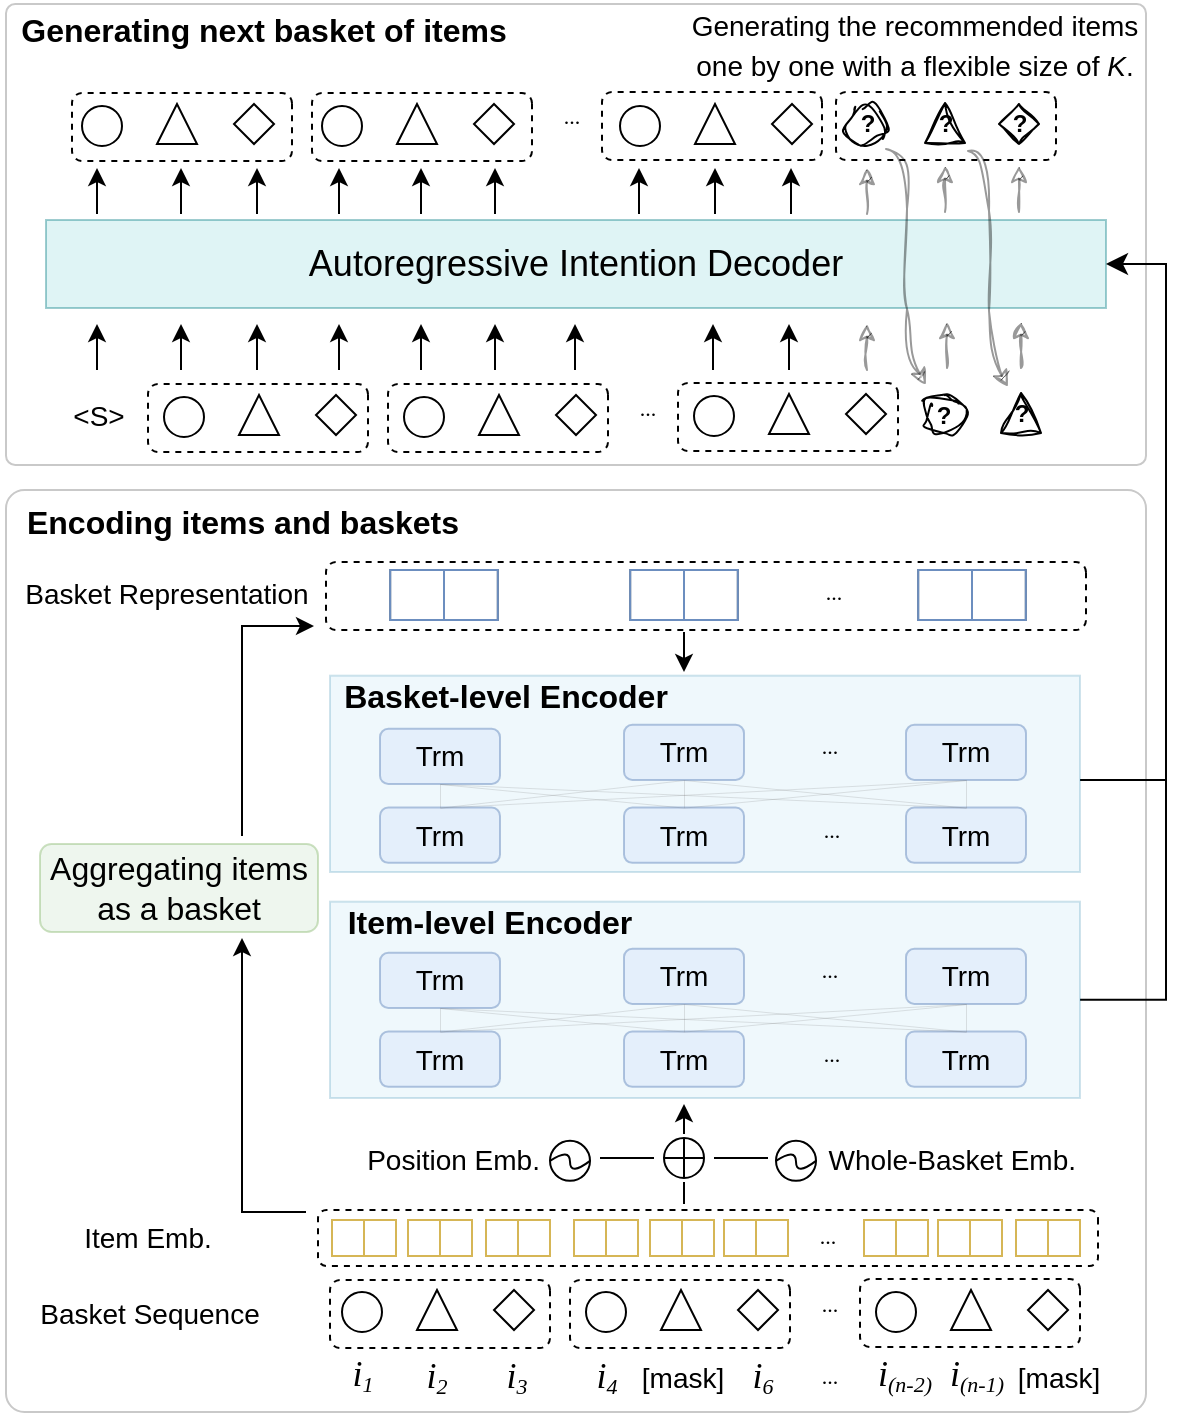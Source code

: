 <mxfile version="20.8.22" type="github">
  <diagram name="第 1 页" id="VrmpzFLzlZWFYZ5VRnFq">
    <mxGraphModel dx="1050" dy="493" grid="1" gridSize="10" guides="1" tooltips="1" connect="1" arrows="1" fold="1" page="1" pageScale="1" pageWidth="600" pageHeight="710" math="0" shadow="0">
      <root>
        <mxCell id="0" />
        <mxCell id="1" parent="0" />
        <mxCell id="yUtGvciRr7npvoToLHe6-120" value="" style="rounded=1;whiteSpace=wrap;html=1;fontFamily=Comic Sans MS;fontSize=12;arcSize=2;strokeColor=#c9c9c9;" parent="1" vertex="1">
          <mxGeometry x="10" y="248" width="570" height="461" as="geometry" />
        </mxCell>
        <mxCell id="yUtGvciRr7npvoToLHe6-17" value="" style="rounded=1;whiteSpace=wrap;html=1;fontFamily=Comic Sans MS;fontSize=12;arcSize=2;strokeColor=#C9C9C9;" parent="1" vertex="1">
          <mxGeometry x="10" y="5" width="570" height="230.5" as="geometry" />
        </mxCell>
        <mxCell id="IBrZbxC6G9MoHd_QeGUf-232" value="" style="rounded=1;whiteSpace=wrap;html=1;dashed=1;direction=south;container=0;" parent="1" vertex="1">
          <mxGeometry x="166" y="608" width="390" height="28" as="geometry" />
        </mxCell>
        <mxCell id="IBrZbxC6G9MoHd_QeGUf-3" value="" style="rounded=1;whiteSpace=wrap;html=1;dashed=1;direction=south;container=0;" parent="1" vertex="1">
          <mxGeometry x="425" y="49" width="110" height="34" as="geometry" />
        </mxCell>
        <mxCell id="IBrZbxC6G9MoHd_QeGUf-4" value="&lt;font style=&quot;font-size: 16px;&quot;&gt;Aggregating items &lt;br&gt;as a basket&lt;/font&gt;" style="rounded=1;whiteSpace=wrap;html=1;fontSize=14;fillColor=#d5e8d4;strokeColor=#82b366;arcSize=13;gradientColor=none;opacity=40;" parent="1" vertex="1">
          <mxGeometry x="27" y="425" width="139" height="44" as="geometry" />
        </mxCell>
        <mxCell id="IBrZbxC6G9MoHd_QeGUf-9" value="" style="rounded=1;whiteSpace=wrap;html=1;dashed=1;direction=south;container=0;" parent="1" vertex="1">
          <mxGeometry x="172" y="643" width="110" height="34" as="geometry" />
        </mxCell>
        <mxCell id="IBrZbxC6G9MoHd_QeGUf-13" value="&lt;p style=&quot;line-height: 0%;&quot;&gt;&lt;font face=&quot;Comic Sans MS&quot;&gt;&lt;span style=&quot;font-size: 11px;&quot;&gt;...&lt;/span&gt;&lt;/font&gt;&lt;/p&gt;" style="text;strokeColor=none;align=center;fillColor=none;html=1;verticalAlign=middle;whiteSpace=wrap;rounded=0;dashed=1;" parent="1" vertex="1">
          <mxGeometry x="407" y="638.5" width="30" height="30" as="geometry" />
        </mxCell>
        <mxCell id="IBrZbxC6G9MoHd_QeGUf-49" value="&lt;p style=&quot;line-height: 0%;&quot;&gt;&lt;font face=&quot;Comic Sans MS&quot;&gt;&lt;span style=&quot;font-size: 11px;&quot;&gt;...&lt;/span&gt;&lt;/font&gt;&lt;/p&gt;" style="text;strokeColor=none;align=center;fillColor=none;html=1;verticalAlign=middle;whiteSpace=wrap;rounded=0;dashed=1;" parent="1" vertex="1">
          <mxGeometry x="406" y="605" width="30" height="30" as="geometry" />
        </mxCell>
        <mxCell id="IBrZbxC6G9MoHd_QeGUf-78" value="" style="rounded=1;whiteSpace=wrap;html=1;dashed=1;direction=south;container=0;" parent="1" vertex="1">
          <mxGeometry x="292" y="643" width="110" height="34" as="geometry" />
        </mxCell>
        <mxCell id="IBrZbxC6G9MoHd_QeGUf-82" value="" style="rounded=1;whiteSpace=wrap;html=1;dashed=1;direction=south;container=0;" parent="1" vertex="1">
          <mxGeometry x="437" y="642.5" width="110" height="34" as="geometry" />
        </mxCell>
        <mxCell id="IBrZbxC6G9MoHd_QeGUf-83" value="" style="ellipse;whiteSpace=wrap;html=1;aspect=fixed;container=0;" parent="1" vertex="1">
          <mxGeometry x="445" y="649" width="20" height="20" as="geometry" />
        </mxCell>
        <mxCell id="IBrZbxC6G9MoHd_QeGUf-84" value="" style="triangle;whiteSpace=wrap;html=1;fontFamily=Comic Sans MS;fontSize=14;direction=north;container=0;" parent="1" vertex="1">
          <mxGeometry x="482.5" y="648" width="20" height="20" as="geometry" />
        </mxCell>
        <mxCell id="IBrZbxC6G9MoHd_QeGUf-85" value="" style="rhombus;whiteSpace=wrap;html=1;fontFamily=Comic Sans MS;fontSize=14;container=0;" parent="1" vertex="1">
          <mxGeometry x="521" y="648" width="20" height="20" as="geometry" />
        </mxCell>
        <mxCell id="IBrZbxC6G9MoHd_QeGUf-88" value="" style="endArrow=classic;html=1;rounded=0;fontFamily=Comic Sans MS;fontSize=11;" parent="1" edge="1">
          <mxGeometry width="50" height="50" relative="1" as="geometry">
            <mxPoint x="349" y="319" as="sourcePoint" />
            <mxPoint x="349" y="339" as="targetPoint" />
            <Array as="points" />
          </mxGeometry>
        </mxCell>
        <mxCell id="IBrZbxC6G9MoHd_QeGUf-91" value="" style="endArrow=classic;html=1;rounded=0;fontFamily=Comic Sans MS;fontSize=11;" parent="1" edge="1">
          <mxGeometry width="50" height="50" relative="1" as="geometry">
            <mxPoint x="349" y="570" as="sourcePoint" />
            <mxPoint x="349" y="555" as="targetPoint" />
            <Array as="points" />
          </mxGeometry>
        </mxCell>
        <mxCell id="IBrZbxC6G9MoHd_QeGUf-108" value="&lt;font style=&quot;font-size: 18px;&quot;&gt;Autoregressive Intention Decoder&lt;/font&gt;" style="rounded=0;whiteSpace=wrap;html=1;fillColor=#b0e3e6;strokeColor=#0e8088;opacity=40;" parent="1" vertex="1">
          <mxGeometry x="30" y="113" width="530" height="44" as="geometry" />
        </mxCell>
        <mxCell id="IBrZbxC6G9MoHd_QeGUf-109" value="" style="rounded=1;whiteSpace=wrap;html=1;dashed=1;direction=south;container=0;" parent="1" vertex="1">
          <mxGeometry x="81" y="195" width="110" height="34" as="geometry" />
        </mxCell>
        <mxCell id="IBrZbxC6G9MoHd_QeGUf-110" value="" style="ellipse;whiteSpace=wrap;html=1;aspect=fixed;container=0;" parent="1" vertex="1">
          <mxGeometry x="89" y="201.5" width="20" height="20" as="geometry" />
        </mxCell>
        <mxCell id="IBrZbxC6G9MoHd_QeGUf-111" value="" style="triangle;whiteSpace=wrap;html=1;fontFamily=Comic Sans MS;fontSize=14;direction=north;container=0;" parent="1" vertex="1">
          <mxGeometry x="126.5" y="200.5" width="20" height="20" as="geometry" />
        </mxCell>
        <mxCell id="IBrZbxC6G9MoHd_QeGUf-112" value="" style="rhombus;whiteSpace=wrap;html=1;fontFamily=Comic Sans MS;fontSize=14;container=0;" parent="1" vertex="1">
          <mxGeometry x="165" y="200.5" width="20" height="20" as="geometry" />
        </mxCell>
        <mxCell id="IBrZbxC6G9MoHd_QeGUf-113" value="&lt;p style=&quot;line-height: 0%;&quot;&gt;&lt;font face=&quot;Comic Sans MS&quot;&gt;&lt;span style=&quot;font-size: 11px;&quot;&gt;...&lt;/span&gt;&lt;/font&gt;&lt;/p&gt;" style="text;strokeColor=none;align=center;fillColor=none;html=1;verticalAlign=middle;whiteSpace=wrap;rounded=0;dashed=1;" parent="1" vertex="1">
          <mxGeometry x="316" y="190.5" width="30" height="30" as="geometry" />
        </mxCell>
        <mxCell id="IBrZbxC6G9MoHd_QeGUf-114" value="" style="rounded=1;whiteSpace=wrap;html=1;dashed=1;direction=south;container=0;" parent="1" vertex="1">
          <mxGeometry x="201" y="195" width="110" height="34" as="geometry" />
        </mxCell>
        <mxCell id="IBrZbxC6G9MoHd_QeGUf-115" value="" style="ellipse;whiteSpace=wrap;html=1;aspect=fixed;container=0;" parent="1" vertex="1">
          <mxGeometry x="209" y="201.5" width="20" height="20" as="geometry" />
        </mxCell>
        <mxCell id="IBrZbxC6G9MoHd_QeGUf-116" value="" style="triangle;whiteSpace=wrap;html=1;fontFamily=Comic Sans MS;fontSize=14;direction=north;container=0;" parent="1" vertex="1">
          <mxGeometry x="246.5" y="200.5" width="20" height="20" as="geometry" />
        </mxCell>
        <mxCell id="IBrZbxC6G9MoHd_QeGUf-117" value="" style="rhombus;whiteSpace=wrap;html=1;fontFamily=Comic Sans MS;fontSize=14;container=0;" parent="1" vertex="1">
          <mxGeometry x="285" y="200.5" width="20" height="20" as="geometry" />
        </mxCell>
        <mxCell id="IBrZbxC6G9MoHd_QeGUf-118" value="" style="rounded=1;whiteSpace=wrap;html=1;dashed=1;direction=south;container=0;" parent="1" vertex="1">
          <mxGeometry x="346" y="194.5" width="110" height="34" as="geometry" />
        </mxCell>
        <mxCell id="IBrZbxC6G9MoHd_QeGUf-119" value="" style="ellipse;whiteSpace=wrap;html=1;aspect=fixed;container=0;" parent="1" vertex="1">
          <mxGeometry x="354" y="201" width="20" height="20" as="geometry" />
        </mxCell>
        <mxCell id="IBrZbxC6G9MoHd_QeGUf-120" value="" style="triangle;whiteSpace=wrap;html=1;fontFamily=Comic Sans MS;fontSize=14;direction=north;container=0;" parent="1" vertex="1">
          <mxGeometry x="391.5" y="200" width="20" height="20" as="geometry" />
        </mxCell>
        <mxCell id="IBrZbxC6G9MoHd_QeGUf-121" value="" style="rhombus;whiteSpace=wrap;html=1;fontFamily=Comic Sans MS;fontSize=14;container=0;" parent="1" vertex="1">
          <mxGeometry x="430" y="200" width="20" height="20" as="geometry" />
        </mxCell>
        <mxCell id="IBrZbxC6G9MoHd_QeGUf-122" value="&lt;font face=&quot;Helvetica&quot;&gt;&amp;lt;S&amp;gt;&lt;/font&gt;" style="text;strokeColor=none;align=center;fillColor=none;html=1;verticalAlign=middle;whiteSpace=wrap;rounded=0;fontSize=14;fontFamily=Lucida Console;" parent="1" vertex="1">
          <mxGeometry x="39" y="191" width="35" height="40" as="geometry" />
        </mxCell>
        <mxCell id="IBrZbxC6G9MoHd_QeGUf-123" value="" style="rounded=1;whiteSpace=wrap;html=1;dashed=1;direction=south;container=0;" parent="1" vertex="1">
          <mxGeometry x="43" y="49.5" width="110" height="34" as="geometry" />
        </mxCell>
        <mxCell id="IBrZbxC6G9MoHd_QeGUf-127" value="&lt;p style=&quot;line-height: 0%;&quot;&gt;&lt;font face=&quot;Comic Sans MS&quot;&gt;&lt;span style=&quot;font-size: 11px;&quot;&gt;...&lt;/span&gt;&lt;/font&gt;&lt;/p&gt;" style="text;strokeColor=none;align=center;fillColor=none;html=1;verticalAlign=middle;whiteSpace=wrap;rounded=0;dashed=1;" parent="1" vertex="1">
          <mxGeometry x="278" y="45" width="30" height="30" as="geometry" />
        </mxCell>
        <mxCell id="IBrZbxC6G9MoHd_QeGUf-128" value="" style="rounded=1;whiteSpace=wrap;html=1;dashed=1;direction=south;container=0;" parent="1" vertex="1">
          <mxGeometry x="163" y="49.5" width="110" height="34" as="geometry" />
        </mxCell>
        <mxCell id="IBrZbxC6G9MoHd_QeGUf-132" value="" style="rounded=1;whiteSpace=wrap;html=1;dashed=1;direction=south;container=0;" parent="1" vertex="1">
          <mxGeometry x="308" y="49" width="110" height="34" as="geometry" />
        </mxCell>
        <mxCell id="IBrZbxC6G9MoHd_QeGUf-136" value="" style="endArrow=classic;html=1;rounded=0;fontFamily=Comic Sans MS;fontSize=11;" parent="1" edge="1">
          <mxGeometry width="50" height="50" relative="1" as="geometry">
            <mxPoint x="55.5" y="188" as="sourcePoint" />
            <mxPoint x="55.5" y="165" as="targetPoint" />
            <Array as="points" />
          </mxGeometry>
        </mxCell>
        <mxCell id="IBrZbxC6G9MoHd_QeGUf-137" value="" style="endArrow=classic;html=1;rounded=0;fontFamily=Comic Sans MS;fontSize=11;" parent="1" edge="1">
          <mxGeometry width="50" height="50" relative="1" as="geometry">
            <mxPoint x="97.5" y="188" as="sourcePoint" />
            <mxPoint x="97.5" y="165" as="targetPoint" />
            <Array as="points" />
          </mxGeometry>
        </mxCell>
        <mxCell id="IBrZbxC6G9MoHd_QeGUf-138" value="" style="endArrow=classic;html=1;rounded=0;fontFamily=Comic Sans MS;fontSize=11;" parent="1" edge="1">
          <mxGeometry width="50" height="50" relative="1" as="geometry">
            <mxPoint x="135.5" y="188" as="sourcePoint" />
            <mxPoint x="135.5" y="165" as="targetPoint" />
            <Array as="points" />
          </mxGeometry>
        </mxCell>
        <mxCell id="IBrZbxC6G9MoHd_QeGUf-139" value="" style="endArrow=classic;html=1;rounded=0;fontFamily=Comic Sans MS;fontSize=11;" parent="1" edge="1">
          <mxGeometry width="50" height="50" relative="1" as="geometry">
            <mxPoint x="176.5" y="188" as="sourcePoint" />
            <mxPoint x="176.5" y="165" as="targetPoint" />
            <Array as="points" />
          </mxGeometry>
        </mxCell>
        <mxCell id="IBrZbxC6G9MoHd_QeGUf-140" value="" style="endArrow=classic;html=1;rounded=0;fontFamily=Comic Sans MS;fontSize=11;" parent="1" edge="1">
          <mxGeometry width="50" height="50" relative="1" as="geometry">
            <mxPoint x="217.5" y="188" as="sourcePoint" />
            <mxPoint x="217.5" y="165" as="targetPoint" />
            <Array as="points" />
          </mxGeometry>
        </mxCell>
        <mxCell id="IBrZbxC6G9MoHd_QeGUf-141" value="" style="endArrow=classic;html=1;rounded=0;fontFamily=Comic Sans MS;fontSize=11;" parent="1" edge="1">
          <mxGeometry width="50" height="50" relative="1" as="geometry">
            <mxPoint x="254.5" y="188" as="sourcePoint" />
            <mxPoint x="254.5" y="165" as="targetPoint" />
            <Array as="points" />
          </mxGeometry>
        </mxCell>
        <mxCell id="IBrZbxC6G9MoHd_QeGUf-142" value="" style="endArrow=classic;html=1;rounded=0;fontFamily=Comic Sans MS;fontSize=11;" parent="1" edge="1">
          <mxGeometry width="50" height="50" relative="1" as="geometry">
            <mxPoint x="294.5" y="188" as="sourcePoint" />
            <mxPoint x="294.5" y="165" as="targetPoint" />
            <Array as="points" />
          </mxGeometry>
        </mxCell>
        <mxCell id="IBrZbxC6G9MoHd_QeGUf-143" value="" style="endArrow=classic;html=1;rounded=0;fontFamily=Comic Sans MS;fontSize=11;" parent="1" edge="1">
          <mxGeometry width="50" height="50" relative="1" as="geometry">
            <mxPoint x="363.5" y="188" as="sourcePoint" />
            <mxPoint x="363.5" y="165" as="targetPoint" />
            <Array as="points" />
          </mxGeometry>
        </mxCell>
        <mxCell id="IBrZbxC6G9MoHd_QeGUf-144" value="" style="endArrow=classic;html=1;rounded=0;fontFamily=Comic Sans MS;fontSize=11;" parent="1" edge="1">
          <mxGeometry width="50" height="50" relative="1" as="geometry">
            <mxPoint x="401.5" y="188" as="sourcePoint" />
            <mxPoint x="401.5" y="165" as="targetPoint" />
            <Array as="points" />
          </mxGeometry>
        </mxCell>
        <mxCell id="IBrZbxC6G9MoHd_QeGUf-145" value="" style="edgeStyle=elbowEdgeStyle;elbow=horizontal;endArrow=classic;html=1;curved=0;rounded=0;endSize=8;startSize=8;fontFamily=Lucida Console;fontSize=12;entryX=1;entryY=0.5;entryDx=0;entryDy=0;exitX=1;exitY=0.5;exitDx=0;exitDy=0;" parent="1" source="IBrZbxC6G9MoHd_QeGUf-286" target="IBrZbxC6G9MoHd_QeGUf-108" edge="1">
          <mxGeometry width="50" height="50" relative="1" as="geometry">
            <mxPoint x="550" y="489" as="sourcePoint" />
            <mxPoint x="547" y="160" as="targetPoint" />
            <Array as="points">
              <mxPoint x="590" y="297" />
            </Array>
          </mxGeometry>
        </mxCell>
        <mxCell id="IBrZbxC6G9MoHd_QeGUf-146" value="" style="endArrow=classic;html=1;rounded=0;fontFamily=Comic Sans MS;fontSize=11;" parent="1" edge="1">
          <mxGeometry width="50" height="50" relative="1" as="geometry">
            <mxPoint x="55.5" y="110" as="sourcePoint" />
            <mxPoint x="55.5" y="87" as="targetPoint" />
            <Array as="points" />
          </mxGeometry>
        </mxCell>
        <mxCell id="IBrZbxC6G9MoHd_QeGUf-147" value="" style="endArrow=classic;html=1;rounded=0;fontFamily=Comic Sans MS;fontSize=11;" parent="1" edge="1">
          <mxGeometry width="50" height="50" relative="1" as="geometry">
            <mxPoint x="97.5" y="110" as="sourcePoint" />
            <mxPoint x="97.5" y="87" as="targetPoint" />
            <Array as="points" />
          </mxGeometry>
        </mxCell>
        <mxCell id="IBrZbxC6G9MoHd_QeGUf-148" value="" style="endArrow=classic;html=1;rounded=0;fontFamily=Comic Sans MS;fontSize=11;" parent="1" edge="1">
          <mxGeometry width="50" height="50" relative="1" as="geometry">
            <mxPoint x="135.5" y="110" as="sourcePoint" />
            <mxPoint x="135.5" y="87" as="targetPoint" />
            <Array as="points" />
          </mxGeometry>
        </mxCell>
        <mxCell id="IBrZbxC6G9MoHd_QeGUf-149" value="" style="endArrow=classic;html=1;rounded=0;fontFamily=Comic Sans MS;fontSize=11;" parent="1" edge="1">
          <mxGeometry width="50" height="50" relative="1" as="geometry">
            <mxPoint x="176.5" y="110" as="sourcePoint" />
            <mxPoint x="176.5" y="87" as="targetPoint" />
            <Array as="points" />
          </mxGeometry>
        </mxCell>
        <mxCell id="IBrZbxC6G9MoHd_QeGUf-150" value="" style="endArrow=classic;html=1;rounded=0;fontFamily=Comic Sans MS;fontSize=11;" parent="1" edge="1">
          <mxGeometry width="50" height="50" relative="1" as="geometry">
            <mxPoint x="217.5" y="110" as="sourcePoint" />
            <mxPoint x="217.5" y="87" as="targetPoint" />
            <Array as="points" />
          </mxGeometry>
        </mxCell>
        <mxCell id="IBrZbxC6G9MoHd_QeGUf-151" value="" style="endArrow=classic;html=1;rounded=0;fontFamily=Comic Sans MS;fontSize=11;" parent="1" edge="1">
          <mxGeometry width="50" height="50" relative="1" as="geometry">
            <mxPoint x="254.5" y="110" as="sourcePoint" />
            <mxPoint x="254.5" y="87" as="targetPoint" />
            <Array as="points" />
          </mxGeometry>
        </mxCell>
        <mxCell id="IBrZbxC6G9MoHd_QeGUf-152" value="" style="endArrow=classic;html=1;rounded=0;fontFamily=Comic Sans MS;fontSize=11;" parent="1" edge="1">
          <mxGeometry width="50" height="50" relative="1" as="geometry">
            <mxPoint x="326.5" y="110" as="sourcePoint" />
            <mxPoint x="326.5" y="87" as="targetPoint" />
            <Array as="points" />
          </mxGeometry>
        </mxCell>
        <mxCell id="IBrZbxC6G9MoHd_QeGUf-153" value="" style="endArrow=classic;html=1;rounded=0;fontFamily=Comic Sans MS;fontSize=11;" parent="1" edge="1">
          <mxGeometry width="50" height="50" relative="1" as="geometry">
            <mxPoint x="364.5" y="110" as="sourcePoint" />
            <mxPoint x="364.5" y="87" as="targetPoint" />
            <Array as="points" />
          </mxGeometry>
        </mxCell>
        <mxCell id="IBrZbxC6G9MoHd_QeGUf-154" value="" style="endArrow=classic;html=1;rounded=0;fontFamily=Comic Sans MS;fontSize=11;" parent="1" edge="1">
          <mxGeometry width="50" height="50" relative="1" as="geometry">
            <mxPoint x="402.5" y="110" as="sourcePoint" />
            <mxPoint x="402.5" y="87" as="targetPoint" />
            <Array as="points" />
          </mxGeometry>
        </mxCell>
        <mxCell id="IBrZbxC6G9MoHd_QeGUf-155" value="" style="endArrow=classic;html=1;rounded=0;fontFamily=Comic Sans MS;fontSize=11;sketch=1;curveFitting=1;jiggle=2;opacity=40;" parent="1" edge="1">
          <mxGeometry width="50" height="50" relative="1" as="geometry">
            <mxPoint x="440.5" y="110" as="sourcePoint" />
            <mxPoint x="440.5" y="87" as="targetPoint" />
            <Array as="points" />
          </mxGeometry>
        </mxCell>
        <mxCell id="IBrZbxC6G9MoHd_QeGUf-156" value="&lt;b style=&quot;&quot;&gt;?&lt;/b&gt;" style="ellipse;whiteSpace=wrap;html=1;aspect=fixed;container=0;sketch=1;curveFitting=1;jiggle=2;" parent="1" vertex="1">
          <mxGeometry x="430.5" y="55" width="20" height="20" as="geometry" />
        </mxCell>
        <mxCell id="IBrZbxC6G9MoHd_QeGUf-157" value="&lt;font face=&quot;Helvetica&quot; style=&quot;font-size: 12px;&quot;&gt;&lt;b&gt;?&lt;/b&gt;&lt;/font&gt;" style="rhombus;whiteSpace=wrap;html=1;fontFamily=Comic Sans MS;fontSize=14;container=0;sketch=1;curveFitting=1;jiggle=2;" parent="1" vertex="1">
          <mxGeometry x="506.5" y="55" width="20" height="20" as="geometry" />
        </mxCell>
        <mxCell id="IBrZbxC6G9MoHd_QeGUf-158" value="&lt;b style=&quot;&quot;&gt;?&lt;/b&gt;" style="ellipse;whiteSpace=wrap;html=1;aspect=fixed;container=0;sketch=1;curveFitting=1;jiggle=2;" parent="1" vertex="1">
          <mxGeometry x="469" y="200.5" width="20" height="20" as="geometry" />
        </mxCell>
        <mxCell id="IBrZbxC6G9MoHd_QeGUf-159" value="&lt;font face=&quot;Helvetica&quot; style=&quot;font-size: 12px;&quot;&gt;&lt;b&gt;?&lt;/b&gt;&lt;/font&gt;" style="triangle;whiteSpace=wrap;html=1;fontFamily=Comic Sans MS;fontSize=14;direction=north;container=0;sketch=1;curveFitting=1;jiggle=2;" parent="1" vertex="1">
          <mxGeometry x="507.5" y="199.5" width="20" height="20" as="geometry" />
        </mxCell>
        <mxCell id="IBrZbxC6G9MoHd_QeGUf-160" value="&lt;font size=&quot;1&quot; face=&quot;Helvetica&quot; style=&quot;&quot;&gt;&lt;b style=&quot;font-size: 16px;&quot;&gt;Encoding items and baskets&lt;/b&gt;&lt;/font&gt;" style="text;strokeColor=none;align=center;fillColor=none;html=1;verticalAlign=middle;whiteSpace=wrap;rounded=0;fontSize=12;fontFamily=Comic Sans MS;" parent="1" vertex="1">
          <mxGeometry x="7" y="249" width="243" height="30" as="geometry" />
        </mxCell>
        <mxCell id="IBrZbxC6G9MoHd_QeGUf-162" value="&lt;font size=&quot;1&quot; face=&quot;Helvetica&quot; style=&quot;&quot;&gt;&lt;b style=&quot;font-size: 16px;&quot;&gt;Generating next basket of items&lt;/b&gt;&lt;/font&gt;" style="text;strokeColor=none;align=center;fillColor=none;html=1;verticalAlign=middle;whiteSpace=wrap;rounded=0;fontSize=12;fontFamily=Comic Sans MS;" parent="1" vertex="1">
          <mxGeometry x="11" y="3" width="256" height="30" as="geometry" />
        </mxCell>
        <mxCell id="IBrZbxC6G9MoHd_QeGUf-164" value="&lt;font face=&quot;Helvetica&quot; style=&quot;font-size: 12px;&quot;&gt;&lt;b&gt;?&lt;/b&gt;&lt;/font&gt;" style="triangle;whiteSpace=wrap;html=1;fontFamily=Comic Sans MS;fontSize=14;direction=north;container=0;sketch=1;curveFitting=1;jiggle=2;" parent="1" vertex="1">
          <mxGeometry x="469.5" y="54.5" width="20" height="20" as="geometry" />
        </mxCell>
        <mxCell id="IBrZbxC6G9MoHd_QeGUf-165" value="" style="endArrow=none;html=1;rounded=0;fontFamily=Helvetica;fontSize=18;exitX=1;exitY=0.5;exitDx=0;exitDy=0;" parent="1" edge="1">
          <mxGeometry width="50" height="50" relative="1" as="geometry">
            <mxPoint x="547" y="393" as="sourcePoint" />
            <mxPoint x="590" y="393" as="targetPoint" />
          </mxGeometry>
        </mxCell>
        <mxCell id="IBrZbxC6G9MoHd_QeGUf-166" value="" style="curved=1;endArrow=classic;html=1;rounded=0;fontFamily=Helvetica;shadow=0;opacity=40;sketch=1;curveFitting=1;jiggle=2;" parent="1" edge="1">
          <mxGeometry width="50" height="50" relative="1" as="geometry">
            <mxPoint x="450" y="77.5" as="sourcePoint" />
            <mxPoint x="470" y="195.5" as="targetPoint" />
            <Array as="points">
              <mxPoint x="460" y="77.5" />
              <mxPoint x="461" y="137.5" />
              <mxPoint x="460" y="177.5" />
            </Array>
          </mxGeometry>
        </mxCell>
        <mxCell id="IBrZbxC6G9MoHd_QeGUf-167" value="" style="curved=1;endArrow=classic;html=1;rounded=0;fontFamily=Helvetica;shadow=0;opacity=40;sketch=1;curveFitting=1;jiggle=2;" parent="1" edge="1">
          <mxGeometry width="50" height="50" relative="1" as="geometry">
            <mxPoint x="491" y="78.5" as="sourcePoint" />
            <mxPoint x="511" y="196.5" as="targetPoint" />
            <Array as="points">
              <mxPoint x="501" y="78.5" />
              <mxPoint x="502" y="138.5" />
              <mxPoint x="501" y="178.5" />
            </Array>
          </mxGeometry>
        </mxCell>
        <mxCell id="IBrZbxC6G9MoHd_QeGUf-168" value="" style="endArrow=classic;html=1;rounded=0;fontFamily=Comic Sans MS;fontSize=11;sketch=1;curveFitting=1;jiggle=2;opacity=40;" parent="1" edge="1">
          <mxGeometry width="50" height="50" relative="1" as="geometry">
            <mxPoint x="440.5" y="188" as="sourcePoint" />
            <mxPoint x="440.5" y="165" as="targetPoint" />
            <Array as="points" />
          </mxGeometry>
        </mxCell>
        <mxCell id="IBrZbxC6G9MoHd_QeGUf-169" value="" style="endArrow=classic;html=1;rounded=0;fontFamily=Comic Sans MS;fontSize=11;sketch=1;curveFitting=1;jiggle=2;opacity=40;" parent="1" edge="1">
          <mxGeometry width="50" height="50" relative="1" as="geometry">
            <mxPoint x="479.5" y="109" as="sourcePoint" />
            <mxPoint x="479.5" y="86" as="targetPoint" />
            <Array as="points" />
          </mxGeometry>
        </mxCell>
        <mxCell id="IBrZbxC6G9MoHd_QeGUf-170" value="" style="endArrow=classic;html=1;rounded=0;fontFamily=Comic Sans MS;fontSize=11;sketch=1;curveFitting=1;jiggle=2;opacity=40;" parent="1" edge="1">
          <mxGeometry width="50" height="50" relative="1" as="geometry">
            <mxPoint x="480.5" y="187" as="sourcePoint" />
            <mxPoint x="480.5" y="164" as="targetPoint" />
            <Array as="points" />
          </mxGeometry>
        </mxCell>
        <mxCell id="IBrZbxC6G9MoHd_QeGUf-171" value="" style="endArrow=classic;html=1;rounded=0;fontFamily=Comic Sans MS;fontSize=11;sketch=1;curveFitting=1;jiggle=2;opacity=40;" parent="1" edge="1">
          <mxGeometry width="50" height="50" relative="1" as="geometry">
            <mxPoint x="516.5" y="109" as="sourcePoint" />
            <mxPoint x="516.5" y="86" as="targetPoint" />
            <Array as="points" />
          </mxGeometry>
        </mxCell>
        <mxCell id="IBrZbxC6G9MoHd_QeGUf-172" value="" style="endArrow=classic;html=1;rounded=0;fontFamily=Comic Sans MS;fontSize=11;sketch=1;curveFitting=1;jiggle=2;opacity=40;" parent="1" edge="1">
          <mxGeometry width="50" height="50" relative="1" as="geometry">
            <mxPoint x="517.5" y="187" as="sourcePoint" />
            <mxPoint x="517.5" y="164" as="targetPoint" />
            <Array as="points" />
          </mxGeometry>
        </mxCell>
        <mxCell id="IBrZbxC6G9MoHd_QeGUf-245" value="" style="shape=orEllipse;perimeter=ellipsePerimeter;whiteSpace=wrap;html=1;backgroundOutline=1;" parent="1" vertex="1">
          <mxGeometry x="339" y="572" width="20" height="20" as="geometry" />
        </mxCell>
        <mxCell id="IBrZbxC6G9MoHd_QeGUf-246" value="" style="endArrow=none;html=1;rounded=0;" parent="1" edge="1">
          <mxGeometry width="50" height="50" relative="1" as="geometry">
            <mxPoint x="349" y="605" as="sourcePoint" />
            <mxPoint x="349" y="594" as="targetPoint" />
          </mxGeometry>
        </mxCell>
        <mxCell id="IBrZbxC6G9MoHd_QeGUf-248" value="" style="group;opacity=40;" parent="1" vertex="1" connectable="0">
          <mxGeometry x="171" y="335" width="376" height="116" as="geometry" />
        </mxCell>
        <mxCell id="IBrZbxC6G9MoHd_QeGUf-249" value="" style="rounded=0;whiteSpace=wrap;html=1;fillColor=#b1ddf0;strokeColor=#10739e;opacity=20;" parent="IBrZbxC6G9MoHd_QeGUf-248" vertex="1">
          <mxGeometry x="1" y="5.84" width="375" height="98.16" as="geometry" />
        </mxCell>
        <mxCell id="IBrZbxC6G9MoHd_QeGUf-267" value="&lt;font style=&quot;font-size: 16px;&quot;&gt;&lt;b&gt;Basket-level Encoder&lt;/b&gt;&lt;/font&gt;" style="text;strokeColor=none;align=center;fillColor=none;html=1;verticalAlign=middle;whiteSpace=wrap;rounded=0;" parent="IBrZbxC6G9MoHd_QeGUf-248" vertex="1">
          <mxGeometry x="4" y="2" width="170" height="27.62" as="geometry" />
        </mxCell>
        <mxCell id="IBrZbxC6G9MoHd_QeGUf-285" value="" style="group" parent="1" vertex="1" connectable="0">
          <mxGeometry x="171" y="448" width="376" height="116" as="geometry" />
        </mxCell>
        <mxCell id="IBrZbxC6G9MoHd_QeGUf-286" value="" style="rounded=0;whiteSpace=wrap;html=1;fillColor=#b1ddf0;strokeColor=#10739e;opacity=20;" parent="IBrZbxC6G9MoHd_QeGUf-285" vertex="1">
          <mxGeometry x="1" y="5.84" width="375" height="98.16" as="geometry" />
        </mxCell>
        <mxCell id="IBrZbxC6G9MoHd_QeGUf-295" value="&lt;font style=&quot;font-size: 16px;&quot;&gt;&lt;b&gt;Item-level Encoder&lt;/b&gt;&lt;/font&gt;" style="text;strokeColor=none;align=center;fillColor=none;html=1;verticalAlign=middle;whiteSpace=wrap;rounded=0;" parent="IBrZbxC6G9MoHd_QeGUf-285" vertex="1">
          <mxGeometry x="-4" y="2" width="170" height="27.62" as="geometry" />
        </mxCell>
        <mxCell id="IBrZbxC6G9MoHd_QeGUf-310" value="" style="group" parent="1" vertex="1" connectable="0">
          <mxGeometry x="282" y="572" width="30" height="30" as="geometry" />
        </mxCell>
        <mxCell id="IBrZbxC6G9MoHd_QeGUf-311" value="" style="ellipse;whiteSpace=wrap;html=1;aspect=fixed;" parent="IBrZbxC6G9MoHd_QeGUf-310" vertex="1">
          <mxGeometry y="1.43" width="20" height="20" as="geometry" />
        </mxCell>
        <mxCell id="IBrZbxC6G9MoHd_QeGUf-312" value="" style="curved=1;endArrow=none;html=1;rounded=0;endFill=0;entryX=0;entryY=0.5;entryDx=0;entryDy=0;exitX=1;exitY=0.5;exitDx=0;exitDy=0;" parent="IBrZbxC6G9MoHd_QeGUf-310" source="IBrZbxC6G9MoHd_QeGUf-311" target="IBrZbxC6G9MoHd_QeGUf-311" edge="1">
          <mxGeometry width="50" height="50" relative="1" as="geometry">
            <mxPoint x="30" y="4.762" as="sourcePoint" />
            <mxPoint x="22.5" y="-4.762" as="targetPoint" />
            <Array as="points">
              <mxPoint x="10" y="19" />
              <mxPoint x="10" y="4.762" />
            </Array>
          </mxGeometry>
        </mxCell>
        <mxCell id="IBrZbxC6G9MoHd_QeGUf-313" value="" style="group" parent="1" vertex="1" connectable="0">
          <mxGeometry x="395" y="572" width="30" height="30" as="geometry" />
        </mxCell>
        <mxCell id="IBrZbxC6G9MoHd_QeGUf-314" value="" style="ellipse;whiteSpace=wrap;html=1;aspect=fixed;" parent="IBrZbxC6G9MoHd_QeGUf-313" vertex="1">
          <mxGeometry y="1.43" width="20" height="20" as="geometry" />
        </mxCell>
        <mxCell id="IBrZbxC6G9MoHd_QeGUf-315" value="" style="curved=1;endArrow=none;html=1;rounded=0;endFill=0;entryX=0;entryY=0.5;entryDx=0;entryDy=0;exitX=1;exitY=0.5;exitDx=0;exitDy=0;" parent="IBrZbxC6G9MoHd_QeGUf-313" source="IBrZbxC6G9MoHd_QeGUf-314" target="IBrZbxC6G9MoHd_QeGUf-314" edge="1">
          <mxGeometry width="50" height="50" relative="1" as="geometry">
            <mxPoint x="30" y="4.762" as="sourcePoint" />
            <mxPoint x="22.5" y="-4.762" as="targetPoint" />
            <Array as="points">
              <mxPoint x="10" y="19" />
              <mxPoint x="10" y="4.762" />
            </Array>
          </mxGeometry>
        </mxCell>
        <mxCell id="IBrZbxC6G9MoHd_QeGUf-318" value="" style="endArrow=none;html=1;rounded=0;entryX=0;entryY=0.5;entryDx=0;entryDy=0;" parent="1" edge="1">
          <mxGeometry width="50" height="50" relative="1" as="geometry">
            <mxPoint x="307" y="582" as="sourcePoint" />
            <mxPoint x="334" y="582" as="targetPoint" />
          </mxGeometry>
        </mxCell>
        <mxCell id="IBrZbxC6G9MoHd_QeGUf-319" value="" style="endArrow=none;html=1;rounded=0;entryX=0;entryY=0.5;entryDx=0;entryDy=0;" parent="1" edge="1">
          <mxGeometry width="50" height="50" relative="1" as="geometry">
            <mxPoint x="364" y="582" as="sourcePoint" />
            <mxPoint x="391" y="582" as="targetPoint" />
          </mxGeometry>
        </mxCell>
        <mxCell id="yUtGvciRr7npvoToLHe6-1" value="&lt;font style=&quot;font-size: 14px;&quot;&gt;&amp;nbsp; &amp;nbsp; Position Emb.&lt;/font&gt;" style="text;strokeColor=none;align=center;fillColor=none;html=1;verticalAlign=middle;whiteSpace=wrap;rounded=0;fontSize=14;" parent="1" vertex="1">
          <mxGeometry x="167" y="565" width="118" height="36" as="geometry" />
        </mxCell>
        <mxCell id="yUtGvciRr7npvoToLHe6-2" value="&lt;font style=&quot;font-size: 14px;&quot;&gt;&amp;nbsp; &amp;nbsp; &amp;nbsp; Whole-Basket Emb.&lt;/font&gt;" style="text;strokeColor=none;align=center;fillColor=none;html=1;verticalAlign=middle;whiteSpace=wrap;rounded=0;fontSize=16;" parent="1" vertex="1">
          <mxGeometry x="388" y="567" width="167" height="30" as="geometry" />
        </mxCell>
        <mxCell id="yUtGvciRr7npvoToLHe6-4" value="" style="endArrow=classic;html=1;rounded=0;fontFamily=Helvetica;fontSize=14;" parent="1" edge="1">
          <mxGeometry width="50" height="50" relative="1" as="geometry">
            <mxPoint x="160" y="609" as="sourcePoint" />
            <mxPoint x="128" y="472" as="targetPoint" />
            <Array as="points">
              <mxPoint x="128" y="609" />
            </Array>
          </mxGeometry>
        </mxCell>
        <mxCell id="yUtGvciRr7npvoToLHe6-5" value="" style="endArrow=classic;html=1;rounded=0;fontFamily=Helvetica;fontSize=14;" parent="1" edge="1">
          <mxGeometry width="50" height="50" relative="1" as="geometry">
            <mxPoint x="128" y="421" as="sourcePoint" />
            <mxPoint x="164" y="316" as="targetPoint" />
            <Array as="points">
              <mxPoint x="128" y="316" />
            </Array>
          </mxGeometry>
        </mxCell>
        <mxCell id="yUtGvciRr7npvoToLHe6-10" value="" style="group" parent="1" vertex="1" connectable="0">
          <mxGeometry x="170" y="283" width="380" height="35" as="geometry" />
        </mxCell>
        <mxCell id="yUtGvciRr7npvoToLHe6-6" value="" style="rounded=1;whiteSpace=wrap;html=1;dashed=1;direction=south;container=0;" parent="yUtGvciRr7npvoToLHe6-10" vertex="1">
          <mxGeometry y="1" width="380" height="34" as="geometry" />
        </mxCell>
        <mxCell id="IBrZbxC6G9MoHd_QeGUf-8" value="&lt;p style=&quot;line-height: 0%;&quot;&gt;&lt;font face=&quot;Comic Sans MS&quot;&gt;&lt;span style=&quot;font-size: 11px;&quot;&gt;...&lt;/span&gt;&lt;/font&gt;&lt;/p&gt;" style="text;strokeColor=none;align=center;fillColor=none;html=1;verticalAlign=middle;whiteSpace=wrap;rounded=0;dashed=1;" parent="yUtGvciRr7npvoToLHe6-10" vertex="1">
          <mxGeometry x="236.576" width="33.636" height="30" as="geometry" />
        </mxCell>
        <mxCell id="yUtGvciRr7npvoToLHe6-19" value="Basket Representation" style="text;strokeColor=none;align=center;fillColor=none;html=1;verticalAlign=middle;whiteSpace=wrap;rounded=0;fontSize=14;fontFamily=Helvetica;" parent="1" vertex="1">
          <mxGeometry x="9" y="284.5" width="163" height="30" as="geometry" />
        </mxCell>
        <mxCell id="yUtGvciRr7npvoToLHe6-20" value="&lt;font style=&quot;font-size: 14px;&quot;&gt;Item Emb.&lt;/font&gt;" style="text;strokeColor=none;align=center;fillColor=none;html=1;verticalAlign=middle;whiteSpace=wrap;rounded=0;fontSize=16;fontFamily=Helvetica;" parent="1" vertex="1">
          <mxGeometry x="26" y="605.5" width="110" height="30" as="geometry" />
        </mxCell>
        <mxCell id="yUtGvciRr7npvoToLHe6-21" value="Basket Sequence" style="text;strokeColor=none;align=center;fillColor=none;html=1;verticalAlign=middle;whiteSpace=wrap;rounded=0;fontSize=14;fontFamily=Helvetica;" parent="1" vertex="1">
          <mxGeometry x="7" y="645" width="150" height="30" as="geometry" />
        </mxCell>
        <mxCell id="yUtGvciRr7npvoToLHe6-22" value="&lt;font style=&quot;font-size: 14px;&quot;&gt;Generating the recommended items one by one with a flexible size of &lt;i&gt;K&lt;/i&gt;.&lt;/font&gt;" style="text;strokeColor=none;align=center;fillColor=none;html=1;verticalAlign=middle;whiteSpace=wrap;rounded=0;fontSize=16;fontFamily=Helvetica;" parent="1" vertex="1">
          <mxGeometry x="344" y="5" width="241" height="40" as="geometry" />
        </mxCell>
        <mxCell id="yUtGvciRr7npvoToLHe6-54" value="" style="ellipse;whiteSpace=wrap;html=1;aspect=fixed;container=0;" parent="1" vertex="1">
          <mxGeometry x="300" y="649" width="20" height="20" as="geometry" />
        </mxCell>
        <mxCell id="yUtGvciRr7npvoToLHe6-55" value="" style="triangle;whiteSpace=wrap;html=1;fontFamily=Comic Sans MS;fontSize=14;direction=north;container=0;" parent="1" vertex="1">
          <mxGeometry x="337.5" y="648" width="20" height="20" as="geometry" />
        </mxCell>
        <mxCell id="yUtGvciRr7npvoToLHe6-56" value="" style="rhombus;whiteSpace=wrap;html=1;fontFamily=Comic Sans MS;fontSize=14;container=0;" parent="1" vertex="1">
          <mxGeometry x="376" y="648" width="20" height="20" as="geometry" />
        </mxCell>
        <mxCell id="yUtGvciRr7npvoToLHe6-57" value="" style="ellipse;whiteSpace=wrap;html=1;aspect=fixed;container=0;" parent="1" vertex="1">
          <mxGeometry x="178" y="649" width="20" height="20" as="geometry" />
        </mxCell>
        <mxCell id="yUtGvciRr7npvoToLHe6-58" value="" style="triangle;whiteSpace=wrap;html=1;fontFamily=Comic Sans MS;fontSize=14;direction=north;container=0;" parent="1" vertex="1">
          <mxGeometry x="215.5" y="648" width="20" height="20" as="geometry" />
        </mxCell>
        <mxCell id="yUtGvciRr7npvoToLHe6-59" value="" style="rhombus;whiteSpace=wrap;html=1;fontFamily=Comic Sans MS;fontSize=14;container=0;" parent="1" vertex="1">
          <mxGeometry x="254" y="648" width="20" height="20" as="geometry" />
        </mxCell>
        <mxCell id="yUtGvciRr7npvoToLHe6-60" value="" style="ellipse;whiteSpace=wrap;html=1;aspect=fixed;container=0;" parent="1" vertex="1">
          <mxGeometry x="48" y="56" width="20" height="20" as="geometry" />
        </mxCell>
        <mxCell id="yUtGvciRr7npvoToLHe6-61" value="" style="triangle;whiteSpace=wrap;html=1;fontFamily=Comic Sans MS;fontSize=14;direction=north;container=0;" parent="1" vertex="1">
          <mxGeometry x="85.5" y="55" width="20" height="20" as="geometry" />
        </mxCell>
        <mxCell id="yUtGvciRr7npvoToLHe6-62" value="" style="rhombus;whiteSpace=wrap;html=1;fontFamily=Comic Sans MS;fontSize=14;container=0;" parent="1" vertex="1">
          <mxGeometry x="124" y="55" width="20" height="20" as="geometry" />
        </mxCell>
        <mxCell id="yUtGvciRr7npvoToLHe6-63" value="" style="ellipse;whiteSpace=wrap;html=1;aspect=fixed;container=0;" parent="1" vertex="1">
          <mxGeometry x="168" y="56" width="20" height="20" as="geometry" />
        </mxCell>
        <mxCell id="yUtGvciRr7npvoToLHe6-64" value="" style="triangle;whiteSpace=wrap;html=1;fontFamily=Comic Sans MS;fontSize=14;direction=north;container=0;" parent="1" vertex="1">
          <mxGeometry x="205.5" y="55" width="20" height="20" as="geometry" />
        </mxCell>
        <mxCell id="yUtGvciRr7npvoToLHe6-65" value="" style="rhombus;whiteSpace=wrap;html=1;fontFamily=Comic Sans MS;fontSize=14;container=0;" parent="1" vertex="1">
          <mxGeometry x="244" y="55" width="20" height="20" as="geometry" />
        </mxCell>
        <mxCell id="yUtGvciRr7npvoToLHe6-66" value="" style="ellipse;whiteSpace=wrap;html=1;aspect=fixed;container=0;" parent="1" vertex="1">
          <mxGeometry x="317" y="56" width="20" height="20" as="geometry" />
        </mxCell>
        <mxCell id="yUtGvciRr7npvoToLHe6-67" value="" style="triangle;whiteSpace=wrap;html=1;fontFamily=Comic Sans MS;fontSize=14;direction=north;container=0;" parent="1" vertex="1">
          <mxGeometry x="354.5" y="55" width="20" height="20" as="geometry" />
        </mxCell>
        <mxCell id="yUtGvciRr7npvoToLHe6-68" value="" style="rhombus;whiteSpace=wrap;html=1;fontFamily=Comic Sans MS;fontSize=14;container=0;" parent="1" vertex="1">
          <mxGeometry x="393" y="55" width="20" height="20" as="geometry" />
        </mxCell>
        <mxCell id="yUtGvciRr7npvoToLHe6-69" value="&lt;i style=&quot;&quot;&gt;&lt;font face=&quot;Times New Roman&quot;&gt;&lt;font style=&quot;font-size: 18px;&quot;&gt;i&lt;/font&gt;&lt;sub style=&quot;&quot;&gt;&lt;font style=&quot;font-size: 11px;&quot;&gt;1&lt;/font&gt;&lt;/sub&gt;&lt;/font&gt;&lt;/i&gt;" style="text;strokeColor=none;align=center;fillColor=none;html=1;verticalAlign=middle;whiteSpace=wrap;rounded=0;fontSize=14;fontFamily=Helvetica;" parent="1" vertex="1">
          <mxGeometry x="175" y="676" width="27" height="30" as="geometry" />
        </mxCell>
        <mxCell id="yUtGvciRr7npvoToLHe6-70" value="&lt;i style=&quot;&quot;&gt;&lt;font face=&quot;Times New Roman&quot;&gt;&lt;font style=&quot;font-size: 18px;&quot;&gt;i&lt;/font&gt;&lt;sub style=&quot;&quot;&gt;&lt;font style=&quot;font-size: 11px;&quot;&gt;2&lt;/font&gt;&lt;/sub&gt;&lt;/font&gt;&lt;/i&gt;" style="text;strokeColor=none;align=center;fillColor=none;html=1;verticalAlign=middle;whiteSpace=wrap;rounded=0;fontSize=14;fontFamily=Helvetica;" parent="1" vertex="1">
          <mxGeometry x="212" y="677" width="27" height="30" as="geometry" />
        </mxCell>
        <mxCell id="yUtGvciRr7npvoToLHe6-71" value="&lt;font style=&quot;&quot; face=&quot;Times New Roman&quot;&gt;&lt;i&gt;&lt;font style=&quot;font-size: 18px;&quot;&gt;i&lt;/font&gt;&lt;sub style=&quot;&quot;&gt;&lt;font style=&quot;font-size: 11px;&quot;&gt;3&lt;/font&gt;&lt;/sub&gt;&lt;/i&gt;&lt;/font&gt;" style="text;strokeColor=none;align=center;fillColor=none;html=1;verticalAlign=middle;whiteSpace=wrap;rounded=0;fontSize=14;fontFamily=Helvetica;" parent="1" vertex="1">
          <mxGeometry x="252" y="677" width="27" height="30" as="geometry" />
        </mxCell>
        <mxCell id="yUtGvciRr7npvoToLHe6-72" value="&lt;font style=&quot;&quot; face=&quot;Times New Roman&quot;&gt;&lt;i&gt;&lt;font style=&quot;font-size: 18px;&quot;&gt;i&lt;/font&gt;&lt;sub style=&quot;&quot;&gt;&lt;font style=&quot;font-size: 11px;&quot;&gt;4&lt;/font&gt;&lt;/sub&gt;&lt;/i&gt;&lt;/font&gt;" style="text;strokeColor=none;align=center;fillColor=none;html=1;verticalAlign=middle;whiteSpace=wrap;rounded=0;fontSize=14;fontFamily=Helvetica;" parent="1" vertex="1">
          <mxGeometry x="297" y="677" width="27" height="30" as="geometry" />
        </mxCell>
        <mxCell id="yUtGvciRr7npvoToLHe6-73" value="&lt;font style=&quot;font-size: 14px;&quot;&gt;[mask]&lt;/font&gt;" style="text;strokeColor=none;align=center;fillColor=none;html=1;verticalAlign=middle;whiteSpace=wrap;rounded=0;fontSize=14;fontFamily=Helvetica;" parent="1" vertex="1">
          <mxGeometry x="335" y="677" width="27" height="30" as="geometry" />
        </mxCell>
        <mxCell id="yUtGvciRr7npvoToLHe6-74" value="&lt;font style=&quot;&quot; face=&quot;Times New Roman&quot;&gt;&lt;i&gt;&lt;font style=&quot;font-size: 18px;&quot;&gt;i&lt;/font&gt;&lt;sub style=&quot;&quot;&gt;&lt;font style=&quot;font-size: 11px;&quot;&gt;6&lt;/font&gt;&lt;/sub&gt;&lt;/i&gt;&lt;/font&gt;" style="text;strokeColor=none;align=center;fillColor=none;html=1;verticalAlign=middle;whiteSpace=wrap;rounded=0;fontSize=14;fontFamily=Helvetica;" parent="1" vertex="1">
          <mxGeometry x="375" y="677" width="27" height="30" as="geometry" />
        </mxCell>
        <mxCell id="yUtGvciRr7npvoToLHe6-75" value="&lt;p style=&quot;line-height: 0%;&quot;&gt;&lt;font face=&quot;Comic Sans MS&quot;&gt;&lt;span style=&quot;font-size: 11px;&quot;&gt;...&lt;/span&gt;&lt;/font&gt;&lt;/p&gt;" style="text;strokeColor=none;align=center;fillColor=none;html=1;verticalAlign=middle;whiteSpace=wrap;rounded=0;dashed=1;" parent="1" vertex="1">
          <mxGeometry x="407" y="674.5" width="30" height="30" as="geometry" />
        </mxCell>
        <mxCell id="yUtGvciRr7npvoToLHe6-76" value="&lt;font style=&quot;font-size: 14px;&quot;&gt;[mask]&lt;/font&gt;" style="text;strokeColor=none;align=center;fillColor=none;html=1;verticalAlign=middle;whiteSpace=wrap;rounded=0;fontSize=14;fontFamily=Helvetica;" parent="1" vertex="1">
          <mxGeometry x="522.5" y="676.5" width="27" height="30" as="geometry" />
        </mxCell>
        <mxCell id="yUtGvciRr7npvoToLHe6-79" value="&lt;font style=&quot;&quot; face=&quot;Times New Roman&quot;&gt;&lt;i&gt;&lt;font style=&quot;font-size: 18px;&quot;&gt;i&lt;/font&gt;&lt;sub style=&quot;&quot;&gt;&lt;font style=&quot;font-size: 11px;&quot;&gt;(n-1)&lt;/font&gt;&lt;/sub&gt;&lt;/i&gt;&lt;/font&gt;" style="text;strokeColor=none;align=center;fillColor=none;html=1;verticalAlign=middle;whiteSpace=wrap;rounded=0;fontSize=14;fontFamily=Helvetica;" parent="1" vertex="1">
          <mxGeometry x="477" y="676" width="37" height="30" as="geometry" />
        </mxCell>
        <mxCell id="yUtGvciRr7npvoToLHe6-80" value="&lt;font style=&quot;&quot; face=&quot;Times New Roman&quot;&gt;&lt;i&gt;&lt;font style=&quot;font-size: 18px;&quot;&gt;i&lt;/font&gt;&lt;sub style=&quot;&quot;&gt;&lt;font style=&quot;font-size: 11px;&quot;&gt;(n-2)&lt;/font&gt;&lt;/sub&gt;&lt;/i&gt;&lt;/font&gt;" style="text;strokeColor=none;align=center;fillColor=none;html=1;verticalAlign=middle;whiteSpace=wrap;rounded=0;fontSize=14;fontFamily=Helvetica;" parent="1" vertex="1">
          <mxGeometry x="441" y="676" width="37" height="30" as="geometry" />
        </mxCell>
        <mxCell id="yUtGvciRr7npvoToLHe6-82" value="" style="group" parent="1" vertex="1" connectable="0">
          <mxGeometry x="173" y="613" width="32" height="18" as="geometry" />
        </mxCell>
        <mxCell id="IBrZbxC6G9MoHd_QeGUf-242" value="" style="rounded=0;whiteSpace=wrap;html=1;fontFamily=Comic Sans MS;fontSize=11;fillColor=none;strokeColor=#d6b656;gradientColor=#ffd966;" parent="yUtGvciRr7npvoToLHe6-82" vertex="1">
          <mxGeometry width="32" height="18" as="geometry" />
        </mxCell>
        <mxCell id="IBrZbxC6G9MoHd_QeGUf-243" value="" style="endArrow=none;html=1;rounded=0;fontFamily=Comic Sans MS;fontSize=11;entryX=0.5;entryY=0;entryDx=0;entryDy=0;exitX=0.5;exitY=1;exitDx=0;exitDy=0;fillColor=#fff2cc;strokeColor=#d6b656;gradientColor=#ffd966;" parent="yUtGvciRr7npvoToLHe6-82" source="IBrZbxC6G9MoHd_QeGUf-242" target="IBrZbxC6G9MoHd_QeGUf-242" edge="1">
          <mxGeometry width="50" height="50" relative="1" as="geometry">
            <mxPoint x="-40" y="81" as="sourcePoint" />
            <mxPoint y="36" as="targetPoint" />
          </mxGeometry>
        </mxCell>
        <mxCell id="yUtGvciRr7npvoToLHe6-86" value="" style="group" parent="1" vertex="1" connectable="0">
          <mxGeometry x="250" y="613" width="32" height="18" as="geometry" />
        </mxCell>
        <mxCell id="yUtGvciRr7npvoToLHe6-87" value="" style="rounded=0;whiteSpace=wrap;html=1;fontFamily=Comic Sans MS;fontSize=11;fillColor=none;strokeColor=#d6b656;gradientColor=#ffd966;" parent="yUtGvciRr7npvoToLHe6-86" vertex="1">
          <mxGeometry width="32" height="18" as="geometry" />
        </mxCell>
        <mxCell id="yUtGvciRr7npvoToLHe6-88" value="" style="endArrow=none;html=1;rounded=0;fontFamily=Comic Sans MS;fontSize=11;entryX=0.5;entryY=0;entryDx=0;entryDy=0;exitX=0.5;exitY=1;exitDx=0;exitDy=0;fillColor=#fff2cc;strokeColor=#d6b656;gradientColor=#ffd966;" parent="yUtGvciRr7npvoToLHe6-86" source="yUtGvciRr7npvoToLHe6-87" target="yUtGvciRr7npvoToLHe6-87" edge="1">
          <mxGeometry width="50" height="50" relative="1" as="geometry">
            <mxPoint x="-40" y="81" as="sourcePoint" />
            <mxPoint y="36" as="targetPoint" />
          </mxGeometry>
        </mxCell>
        <mxCell id="yUtGvciRr7npvoToLHe6-89" value="" style="group" parent="1" vertex="1" connectable="0">
          <mxGeometry x="369" y="613" width="32" height="18" as="geometry" />
        </mxCell>
        <mxCell id="yUtGvciRr7npvoToLHe6-90" value="" style="rounded=0;whiteSpace=wrap;html=1;fontFamily=Comic Sans MS;fontSize=11;fillColor=none;strokeColor=#d6b656;gradientColor=#ffd966;" parent="yUtGvciRr7npvoToLHe6-89" vertex="1">
          <mxGeometry width="32" height="18" as="geometry" />
        </mxCell>
        <mxCell id="yUtGvciRr7npvoToLHe6-91" value="" style="endArrow=none;html=1;rounded=0;fontFamily=Comic Sans MS;fontSize=11;entryX=0.5;entryY=0;entryDx=0;entryDy=0;exitX=0.5;exitY=1;exitDx=0;exitDy=0;fillColor=#fff2cc;strokeColor=#d6b656;gradientColor=#ffd966;" parent="yUtGvciRr7npvoToLHe6-89" source="yUtGvciRr7npvoToLHe6-90" target="yUtGvciRr7npvoToLHe6-90" edge="1">
          <mxGeometry width="50" height="50" relative="1" as="geometry">
            <mxPoint x="-40" y="81" as="sourcePoint" />
            <mxPoint y="36" as="targetPoint" />
          </mxGeometry>
        </mxCell>
        <mxCell id="yUtGvciRr7npvoToLHe6-92" value="" style="group" parent="1" vertex="1" connectable="0">
          <mxGeometry x="294" y="613" width="32" height="18" as="geometry" />
        </mxCell>
        <mxCell id="yUtGvciRr7npvoToLHe6-93" value="" style="rounded=0;whiteSpace=wrap;html=1;fontFamily=Comic Sans MS;fontSize=11;fillColor=none;strokeColor=#d6b656;gradientColor=#ffd966;" parent="yUtGvciRr7npvoToLHe6-92" vertex="1">
          <mxGeometry width="32" height="18" as="geometry" />
        </mxCell>
        <mxCell id="yUtGvciRr7npvoToLHe6-94" value="" style="endArrow=none;html=1;rounded=0;fontFamily=Comic Sans MS;fontSize=11;entryX=0.5;entryY=0;entryDx=0;entryDy=0;exitX=0.5;exitY=1;exitDx=0;exitDy=0;fillColor=#fff2cc;strokeColor=#d6b656;gradientColor=#ffd966;" parent="yUtGvciRr7npvoToLHe6-92" source="yUtGvciRr7npvoToLHe6-93" target="yUtGvciRr7npvoToLHe6-93" edge="1">
          <mxGeometry width="50" height="50" relative="1" as="geometry">
            <mxPoint x="-40" y="81" as="sourcePoint" />
            <mxPoint y="36" as="targetPoint" />
          </mxGeometry>
        </mxCell>
        <mxCell id="yUtGvciRr7npvoToLHe6-95" value="" style="group" parent="1" vertex="1" connectable="0">
          <mxGeometry x="211" y="613" width="32" height="18" as="geometry" />
        </mxCell>
        <mxCell id="yUtGvciRr7npvoToLHe6-96" value="" style="rounded=0;whiteSpace=wrap;html=1;fontFamily=Comic Sans MS;fontSize=11;fillColor=none;strokeColor=#d6b656;gradientColor=#ffd966;" parent="yUtGvciRr7npvoToLHe6-95" vertex="1">
          <mxGeometry width="32" height="18" as="geometry" />
        </mxCell>
        <mxCell id="yUtGvciRr7npvoToLHe6-97" value="" style="endArrow=none;html=1;rounded=0;fontFamily=Comic Sans MS;fontSize=11;entryX=0.5;entryY=0;entryDx=0;entryDy=0;exitX=0.5;exitY=1;exitDx=0;exitDy=0;fillColor=#fff2cc;strokeColor=#d6b656;gradientColor=#ffd966;" parent="yUtGvciRr7npvoToLHe6-95" source="yUtGvciRr7npvoToLHe6-96" target="yUtGvciRr7npvoToLHe6-96" edge="1">
          <mxGeometry width="50" height="50" relative="1" as="geometry">
            <mxPoint x="-40" y="81" as="sourcePoint" />
            <mxPoint y="36" as="targetPoint" />
          </mxGeometry>
        </mxCell>
        <mxCell id="yUtGvciRr7npvoToLHe6-98" value="" style="group" parent="1" vertex="1" connectable="0">
          <mxGeometry x="515" y="613" width="32" height="18" as="geometry" />
        </mxCell>
        <mxCell id="yUtGvciRr7npvoToLHe6-99" value="" style="rounded=0;whiteSpace=wrap;html=1;fontFamily=Comic Sans MS;fontSize=11;fillColor=none;strokeColor=#d6b656;gradientColor=#ffd966;" parent="yUtGvciRr7npvoToLHe6-98" vertex="1">
          <mxGeometry width="32" height="18" as="geometry" />
        </mxCell>
        <mxCell id="yUtGvciRr7npvoToLHe6-100" value="" style="endArrow=none;html=1;rounded=0;fontFamily=Comic Sans MS;fontSize=11;entryX=0.5;entryY=0;entryDx=0;entryDy=0;exitX=0.5;exitY=1;exitDx=0;exitDy=0;fillColor=#fff2cc;strokeColor=#d6b656;gradientColor=#ffd966;" parent="yUtGvciRr7npvoToLHe6-98" source="yUtGvciRr7npvoToLHe6-99" target="yUtGvciRr7npvoToLHe6-99" edge="1">
          <mxGeometry width="50" height="50" relative="1" as="geometry">
            <mxPoint x="-40" y="81" as="sourcePoint" />
            <mxPoint y="36" as="targetPoint" />
          </mxGeometry>
        </mxCell>
        <mxCell id="yUtGvciRr7npvoToLHe6-101" value="" style="group" parent="1" vertex="1" connectable="0">
          <mxGeometry x="332" y="613" width="32" height="18" as="geometry" />
        </mxCell>
        <mxCell id="yUtGvciRr7npvoToLHe6-102" value="" style="rounded=0;whiteSpace=wrap;html=1;fontFamily=Comic Sans MS;fontSize=11;fillColor=none;strokeColor=#d6b656;gradientColor=#ffd966;" parent="yUtGvciRr7npvoToLHe6-101" vertex="1">
          <mxGeometry width="32" height="18" as="geometry" />
        </mxCell>
        <mxCell id="yUtGvciRr7npvoToLHe6-103" value="" style="endArrow=none;html=1;rounded=0;fontFamily=Comic Sans MS;fontSize=11;entryX=0.5;entryY=0;entryDx=0;entryDy=0;exitX=0.5;exitY=1;exitDx=0;exitDy=0;fillColor=#fff2cc;strokeColor=#d6b656;gradientColor=#ffd966;" parent="yUtGvciRr7npvoToLHe6-101" source="yUtGvciRr7npvoToLHe6-102" target="yUtGvciRr7npvoToLHe6-102" edge="1">
          <mxGeometry width="50" height="50" relative="1" as="geometry">
            <mxPoint x="-40" y="81" as="sourcePoint" />
            <mxPoint y="36" as="targetPoint" />
          </mxGeometry>
        </mxCell>
        <mxCell id="yUtGvciRr7npvoToLHe6-104" value="" style="group" parent="1" vertex="1" connectable="0">
          <mxGeometry x="439" y="613" width="32" height="18" as="geometry" />
        </mxCell>
        <mxCell id="yUtGvciRr7npvoToLHe6-105" value="" style="rounded=0;whiteSpace=wrap;html=1;fontFamily=Comic Sans MS;fontSize=11;fillColor=none;strokeColor=#d6b656;gradientColor=#ffd966;" parent="yUtGvciRr7npvoToLHe6-104" vertex="1">
          <mxGeometry width="32" height="18" as="geometry" />
        </mxCell>
        <mxCell id="yUtGvciRr7npvoToLHe6-106" value="" style="endArrow=none;html=1;rounded=0;fontFamily=Comic Sans MS;fontSize=11;entryX=0.5;entryY=0;entryDx=0;entryDy=0;exitX=0.5;exitY=1;exitDx=0;exitDy=0;fillColor=#fff2cc;strokeColor=#d6b656;gradientColor=#ffd966;" parent="yUtGvciRr7npvoToLHe6-104" source="yUtGvciRr7npvoToLHe6-105" target="yUtGvciRr7npvoToLHe6-105" edge="1">
          <mxGeometry width="50" height="50" relative="1" as="geometry">
            <mxPoint x="-40" y="81" as="sourcePoint" />
            <mxPoint y="36" as="targetPoint" />
          </mxGeometry>
        </mxCell>
        <mxCell id="yUtGvciRr7npvoToLHe6-107" value="" style="group" parent="1" vertex="1" connectable="0">
          <mxGeometry x="476" y="613" width="32" height="18" as="geometry" />
        </mxCell>
        <mxCell id="yUtGvciRr7npvoToLHe6-108" value="" style="rounded=0;whiteSpace=wrap;html=1;fontFamily=Comic Sans MS;fontSize=11;fillColor=none;strokeColor=#d6b656;gradientColor=#ffd966;" parent="yUtGvciRr7npvoToLHe6-107" vertex="1">
          <mxGeometry width="32" height="18" as="geometry" />
        </mxCell>
        <mxCell id="yUtGvciRr7npvoToLHe6-109" value="" style="endArrow=none;html=1;rounded=0;fontFamily=Comic Sans MS;fontSize=11;entryX=0.5;entryY=0;entryDx=0;entryDy=0;exitX=0.5;exitY=1;exitDx=0;exitDy=0;fillColor=#fff2cc;strokeColor=#d6b656;gradientColor=#ffd966;" parent="yUtGvciRr7npvoToLHe6-107" source="yUtGvciRr7npvoToLHe6-108" target="yUtGvciRr7npvoToLHe6-108" edge="1">
          <mxGeometry width="50" height="50" relative="1" as="geometry">
            <mxPoint x="-40" y="81" as="sourcePoint" />
            <mxPoint y="36" as="targetPoint" />
          </mxGeometry>
        </mxCell>
        <mxCell id="yUtGvciRr7npvoToLHe6-111" value="" style="group" parent="1" vertex="1" connectable="0">
          <mxGeometry x="466.091" y="288" width="53.818" height="25" as="geometry" />
        </mxCell>
        <mxCell id="yUtGvciRr7npvoToLHe6-11" value="" style="group;fillColor=default;strokeColor=#666666;fontColor=#333333;container=0;" parent="yUtGvciRr7npvoToLHe6-111" vertex="1" connectable="0">
          <mxGeometry width="53.818" height="25" as="geometry" />
        </mxCell>
        <mxCell id="yUtGvciRr7npvoToLHe6-12" value="" style="rounded=0;whiteSpace=wrap;html=1;fontFamily=Comic Sans MS;fontSize=11;fillColor=none;strokeColor=#6c8ebf;container=0;" parent="yUtGvciRr7npvoToLHe6-111" vertex="1">
          <mxGeometry width="53.818" height="25" as="geometry" />
        </mxCell>
        <mxCell id="yUtGvciRr7npvoToLHe6-13" value="" style="endArrow=none;html=1;rounded=0;fontFamily=Comic Sans MS;fontSize=11;entryX=0.5;entryY=0;entryDx=0;entryDy=0;exitX=0.5;exitY=1;exitDx=0;exitDy=0;fillColor=#dae8fc;strokeColor=#6c8ebf;" parent="yUtGvciRr7npvoToLHe6-111" source="yUtGvciRr7npvoToLHe6-12" target="yUtGvciRr7npvoToLHe6-12" edge="1">
          <mxGeometry width="50" height="50" relative="1" as="geometry">
            <mxPoint x="-67.273" y="112.5" as="sourcePoint" />
            <mxPoint y="50" as="targetPoint" />
          </mxGeometry>
        </mxCell>
        <mxCell id="yUtGvciRr7npvoToLHe6-112" value="" style="group" parent="1" vertex="1" connectable="0">
          <mxGeometry x="322.091" y="288" width="53.818" height="25" as="geometry" />
        </mxCell>
        <mxCell id="yUtGvciRr7npvoToLHe6-113" value="" style="group;fillColor=default;strokeColor=#666666;fontColor=#333333;container=0;" parent="yUtGvciRr7npvoToLHe6-112" vertex="1" connectable="0">
          <mxGeometry width="53.818" height="25" as="geometry" />
        </mxCell>
        <mxCell id="yUtGvciRr7npvoToLHe6-114" value="" style="rounded=0;whiteSpace=wrap;html=1;fontFamily=Comic Sans MS;fontSize=11;fillColor=none;strokeColor=#6c8ebf;container=0;" parent="yUtGvciRr7npvoToLHe6-112" vertex="1">
          <mxGeometry width="53.818" height="25" as="geometry" />
        </mxCell>
        <mxCell id="yUtGvciRr7npvoToLHe6-115" value="" style="endArrow=none;html=1;rounded=0;fontFamily=Comic Sans MS;fontSize=11;entryX=0.5;entryY=0;entryDx=0;entryDy=0;exitX=0.5;exitY=1;exitDx=0;exitDy=0;fillColor=#dae8fc;strokeColor=#6c8ebf;" parent="yUtGvciRr7npvoToLHe6-112" source="yUtGvciRr7npvoToLHe6-114" target="yUtGvciRr7npvoToLHe6-114" edge="1">
          <mxGeometry width="50" height="50" relative="1" as="geometry">
            <mxPoint x="-67.273" y="112.5" as="sourcePoint" />
            <mxPoint y="50" as="targetPoint" />
          </mxGeometry>
        </mxCell>
        <mxCell id="yUtGvciRr7npvoToLHe6-116" value="" style="group" parent="1" vertex="1" connectable="0">
          <mxGeometry x="202.091" y="288" width="53.818" height="25" as="geometry" />
        </mxCell>
        <mxCell id="yUtGvciRr7npvoToLHe6-117" value="" style="group;fillColor=default;strokeColor=#666666;fontColor=#333333;container=0;" parent="yUtGvciRr7npvoToLHe6-116" vertex="1" connectable="0">
          <mxGeometry width="53.818" height="25" as="geometry" />
        </mxCell>
        <mxCell id="yUtGvciRr7npvoToLHe6-118" value="" style="rounded=0;whiteSpace=wrap;html=1;fontFamily=Comic Sans MS;fontSize=11;fillColor=none;strokeColor=#6c8ebf;container=0;" parent="yUtGvciRr7npvoToLHe6-116" vertex="1">
          <mxGeometry width="53.818" height="25" as="geometry" />
        </mxCell>
        <mxCell id="yUtGvciRr7npvoToLHe6-119" value="" style="endArrow=none;html=1;rounded=0;fontFamily=Comic Sans MS;fontSize=11;entryX=0.5;entryY=0;entryDx=0;entryDy=0;exitX=0.5;exitY=1;exitDx=0;exitDy=0;fillColor=#dae8fc;strokeColor=#6c8ebf;" parent="yUtGvciRr7npvoToLHe6-116" source="yUtGvciRr7npvoToLHe6-118" target="yUtGvciRr7npvoToLHe6-118" edge="1">
          <mxGeometry width="50" height="50" relative="1" as="geometry">
            <mxPoint x="-67.273" y="112.5" as="sourcePoint" />
            <mxPoint y="50" as="targetPoint" />
          </mxGeometry>
        </mxCell>
        <mxCell id="yUtGvciRr7npvoToLHe6-130" value="&lt;font style=&quot;font-size: 14px;&quot;&gt;Trm&lt;/font&gt;" style="rounded=1;whiteSpace=wrap;html=1;fillColor=#dae8fc;strokeColor=#6c8ebf;gradientColor=none;opacity=50;" parent="1" vertex="1">
          <mxGeometry x="197" y="367.381" width="60" height="27.619" as="geometry" />
        </mxCell>
        <mxCell id="yUtGvciRr7npvoToLHe6-131" value="&lt;font style=&quot;font-size: 14px;&quot;&gt;Trm&lt;/font&gt;" style="rounded=1;whiteSpace=wrap;html=1;fillColor=#dae8fc;strokeColor=#6c8ebf;opacity=50;" parent="1" vertex="1">
          <mxGeometry x="319" y="365.381" width="60" height="27.619" as="geometry" />
        </mxCell>
        <mxCell id="yUtGvciRr7npvoToLHe6-132" value="&lt;font style=&quot;font-size: 14px;&quot;&gt;Trm&lt;/font&gt;" style="rounded=1;whiteSpace=wrap;html=1;fillColor=#dae8fc;strokeColor=#6c8ebf;opacity=50;" parent="1" vertex="1">
          <mxGeometry x="460" y="365.381" width="60" height="27.619" as="geometry" />
        </mxCell>
        <mxCell id="yUtGvciRr7npvoToLHe6-133" value="&lt;font style=&quot;font-size: 14px;&quot;&gt;Trm&lt;/font&gt;" style="rounded=1;whiteSpace=wrap;html=1;fillColor=#dae8fc;strokeColor=#6c8ebf;opacity=50;" parent="1" vertex="1">
          <mxGeometry x="197" y="406.81" width="60" height="27.619" as="geometry" />
        </mxCell>
        <mxCell id="yUtGvciRr7npvoToLHe6-134" value="&lt;font style=&quot;font-size: 14px;&quot;&gt;Trm&lt;/font&gt;" style="rounded=1;whiteSpace=wrap;html=1;fillColor=#dae8fc;strokeColor=#6c8ebf;opacity=50;" parent="1" vertex="1">
          <mxGeometry x="319" y="406.81" width="60" height="27.619" as="geometry" />
        </mxCell>
        <mxCell id="yUtGvciRr7npvoToLHe6-135" value="&lt;font style=&quot;font-size: 14px;&quot;&gt;Trm&lt;/font&gt;" style="rounded=1;whiteSpace=wrap;html=1;fillColor=#dae8fc;strokeColor=#6c8ebf;opacity=50;" parent="1" vertex="1">
          <mxGeometry x="460" y="406.81" width="60" height="27.619" as="geometry" />
        </mxCell>
        <mxCell id="yUtGvciRr7npvoToLHe6-136" value="&lt;p style=&quot;line-height: 0%;&quot;&gt;&lt;font face=&quot;Comic Sans MS&quot;&gt;&lt;span style=&quot;font-size: 11px;&quot;&gt;...&lt;/span&gt;&lt;/font&gt;&lt;/p&gt;" style="text;strokeColor=none;align=center;fillColor=none;html=1;verticalAlign=middle;whiteSpace=wrap;rounded=0;dashed=1;" parent="1" vertex="1">
          <mxGeometry x="408" y="403.127" width="30" height="27.619" as="geometry" />
        </mxCell>
        <mxCell id="yUtGvciRr7npvoToLHe6-146" value="&lt;p style=&quot;line-height: 0%;&quot;&gt;&lt;font face=&quot;Comic Sans MS&quot;&gt;&lt;span style=&quot;font-size: 11px;&quot;&gt;...&lt;/span&gt;&lt;/font&gt;&lt;/p&gt;" style="text;strokeColor=none;align=center;fillColor=none;html=1;verticalAlign=middle;whiteSpace=wrap;rounded=0;dashed=1;" parent="1" vertex="1">
          <mxGeometry x="407" y="360.778" width="30" height="27.619" as="geometry" />
        </mxCell>
        <mxCell id="6zyRrqVN7R7FFD63C7vj-28" value="" style="endArrow=none;html=1;rounded=0;strokeColor=#737373;strokeWidth=0.1;exitX=0.5;exitY=1;exitDx=0;exitDy=0;entryX=0.5;entryY=0;entryDx=0;entryDy=0;" parent="1" source="yUtGvciRr7npvoToLHe6-130" target="yUtGvciRr7npvoToLHe6-133" edge="1">
          <mxGeometry width="50" height="50" relative="1" as="geometry">
            <mxPoint x="-200" y="463.24" as="sourcePoint" />
            <mxPoint x="-99" y="546.43" as="targetPoint" />
          </mxGeometry>
        </mxCell>
        <mxCell id="6zyRrqVN7R7FFD63C7vj-29" value="" style="endArrow=none;html=1;rounded=0;strokeColor=#737373;strokeWidth=0.1;exitX=0.5;exitY=1;exitDx=0;exitDy=0;entryX=0.5;entryY=0;entryDx=0;entryDy=0;" parent="1" source="yUtGvciRr7npvoToLHe6-131" target="yUtGvciRr7npvoToLHe6-133" edge="1">
          <mxGeometry width="50" height="50" relative="1" as="geometry">
            <mxPoint x="-170" y="508.81" as="sourcePoint" />
            <mxPoint x="-69" y="592" as="targetPoint" />
          </mxGeometry>
        </mxCell>
        <mxCell id="6zyRrqVN7R7FFD63C7vj-30" value="" style="endArrow=none;html=1;rounded=0;strokeColor=#737373;strokeWidth=0.1;exitX=0.5;exitY=0;exitDx=0;exitDy=0;entryX=0.5;entryY=1;entryDx=0;entryDy=0;" parent="1" source="yUtGvciRr7npvoToLHe6-135" target="yUtGvciRr7npvoToLHe6-130" edge="1">
          <mxGeometry width="50" height="50" relative="1" as="geometry">
            <mxPoint x="-141" y="436.81" as="sourcePoint" />
            <mxPoint x="-40" y="520" as="targetPoint" />
          </mxGeometry>
        </mxCell>
        <mxCell id="6zyRrqVN7R7FFD63C7vj-31" value="" style="endArrow=none;html=1;rounded=0;strokeColor=#737373;strokeWidth=0.1;exitX=0.5;exitY=0;exitDx=0;exitDy=0;entryX=0.5;entryY=1;entryDx=0;entryDy=0;" parent="1" source="yUtGvciRr7npvoToLHe6-134" target="yUtGvciRr7npvoToLHe6-130" edge="1">
          <mxGeometry width="50" height="50" relative="1" as="geometry">
            <mxPoint x="-131" y="468.81" as="sourcePoint" />
            <mxPoint x="-30" y="552" as="targetPoint" />
          </mxGeometry>
        </mxCell>
        <mxCell id="6zyRrqVN7R7FFD63C7vj-32" value="" style="endArrow=none;html=1;rounded=0;strokeColor=#737373;strokeWidth=0.1;exitX=0.5;exitY=0;exitDx=0;exitDy=0;entryX=0.5;entryY=1;entryDx=0;entryDy=0;" parent="1" source="yUtGvciRr7npvoToLHe6-135" target="yUtGvciRr7npvoToLHe6-132" edge="1">
          <mxGeometry width="50" height="50" relative="1" as="geometry">
            <mxPoint x="-161" y="416.81" as="sourcePoint" />
            <mxPoint x="-60" y="500" as="targetPoint" />
          </mxGeometry>
        </mxCell>
        <mxCell id="6zyRrqVN7R7FFD63C7vj-33" value="" style="endArrow=none;html=1;rounded=0;strokeColor=#737373;strokeWidth=0.1;exitX=0.5;exitY=1;exitDx=0;exitDy=0;entryX=0.5;entryY=0;entryDx=0;entryDy=0;" parent="1" source="yUtGvciRr7npvoToLHe6-132" target="yUtGvciRr7npvoToLHe6-134" edge="1">
          <mxGeometry width="50" height="50" relative="1" as="geometry">
            <mxPoint x="-151" y="426.81" as="sourcePoint" />
            <mxPoint x="-50" y="510" as="targetPoint" />
          </mxGeometry>
        </mxCell>
        <mxCell id="6zyRrqVN7R7FFD63C7vj-34" value="" style="endArrow=none;html=1;rounded=0;strokeColor=#737373;strokeWidth=0.1;exitX=0.5;exitY=1;exitDx=0;exitDy=0;entryX=0.5;entryY=0;entryDx=0;entryDy=0;" parent="1" source="yUtGvciRr7npvoToLHe6-132" target="yUtGvciRr7npvoToLHe6-133" edge="1">
          <mxGeometry width="50" height="50" relative="1" as="geometry">
            <mxPoint x="-150" y="488.81" as="sourcePoint" />
            <mxPoint x="-49" y="572" as="targetPoint" />
          </mxGeometry>
        </mxCell>
        <mxCell id="6zyRrqVN7R7FFD63C7vj-35" value="" style="endArrow=none;html=1;rounded=0;strokeColor=#737373;strokeWidth=0.1;exitX=0.5;exitY=1;exitDx=0;exitDy=0;entryX=0.5;entryY=0;entryDx=0;entryDy=0;" parent="1" source="yUtGvciRr7npvoToLHe6-131" target="yUtGvciRr7npvoToLHe6-135" edge="1">
          <mxGeometry width="50" height="50" relative="1" as="geometry">
            <mxPoint x="-131" y="464.81" as="sourcePoint" />
            <mxPoint x="-30" y="548" as="targetPoint" />
          </mxGeometry>
        </mxCell>
        <mxCell id="6zyRrqVN7R7FFD63C7vj-36" value="" style="endArrow=none;html=1;rounded=0;strokeColor=#737373;strokeWidth=0.1;exitX=0.5;exitY=0;exitDx=0;exitDy=0;entryX=0.5;entryY=1;entryDx=0;entryDy=0;" parent="1" source="yUtGvciRr7npvoToLHe6-134" target="yUtGvciRr7npvoToLHe6-131" edge="1">
          <mxGeometry width="50" height="50" relative="1" as="geometry">
            <mxPoint x="-121" y="456.81" as="sourcePoint" />
            <mxPoint x="-20" y="540" as="targetPoint" />
          </mxGeometry>
        </mxCell>
        <mxCell id="6zyRrqVN7R7FFD63C7vj-37" value="&lt;font style=&quot;font-size: 14px;&quot;&gt;Trm&lt;/font&gt;" style="rounded=1;whiteSpace=wrap;html=1;fillColor=#dae8fc;strokeColor=#6c8ebf;gradientColor=none;opacity=50;" parent="1" vertex="1">
          <mxGeometry x="197" y="479.381" width="60" height="27.619" as="geometry" />
        </mxCell>
        <mxCell id="6zyRrqVN7R7FFD63C7vj-38" value="&lt;font style=&quot;font-size: 14px;&quot;&gt;Trm&lt;/font&gt;" style="rounded=1;whiteSpace=wrap;html=1;fillColor=#dae8fc;strokeColor=#6c8ebf;opacity=50;" parent="1" vertex="1">
          <mxGeometry x="319" y="477.381" width="60" height="27.619" as="geometry" />
        </mxCell>
        <mxCell id="6zyRrqVN7R7FFD63C7vj-39" value="&lt;font style=&quot;font-size: 14px;&quot;&gt;Trm&lt;/font&gt;" style="rounded=1;whiteSpace=wrap;html=1;fillColor=#dae8fc;strokeColor=#6c8ebf;opacity=50;" parent="1" vertex="1">
          <mxGeometry x="460" y="477.381" width="60" height="27.619" as="geometry" />
        </mxCell>
        <mxCell id="6zyRrqVN7R7FFD63C7vj-40" value="&lt;font style=&quot;font-size: 14px;&quot;&gt;Trm&lt;/font&gt;" style="rounded=1;whiteSpace=wrap;html=1;fillColor=#dae8fc;strokeColor=#6c8ebf;opacity=50;" parent="1" vertex="1">
          <mxGeometry x="197" y="518.81" width="60" height="27.619" as="geometry" />
        </mxCell>
        <mxCell id="6zyRrqVN7R7FFD63C7vj-41" value="&lt;font style=&quot;font-size: 14px;&quot;&gt;Trm&lt;/font&gt;" style="rounded=1;whiteSpace=wrap;html=1;fillColor=#dae8fc;strokeColor=#6c8ebf;opacity=50;" parent="1" vertex="1">
          <mxGeometry x="319" y="518.81" width="60" height="27.619" as="geometry" />
        </mxCell>
        <mxCell id="6zyRrqVN7R7FFD63C7vj-42" value="&lt;font style=&quot;font-size: 14px;&quot;&gt;Trm&lt;/font&gt;" style="rounded=1;whiteSpace=wrap;html=1;fillColor=#dae8fc;strokeColor=#6c8ebf;opacity=50;" parent="1" vertex="1">
          <mxGeometry x="460" y="518.81" width="60" height="27.619" as="geometry" />
        </mxCell>
        <mxCell id="6zyRrqVN7R7FFD63C7vj-43" value="&lt;p style=&quot;line-height: 0%;&quot;&gt;&lt;font face=&quot;Comic Sans MS&quot;&gt;&lt;span style=&quot;font-size: 11px;&quot;&gt;...&lt;/span&gt;&lt;/font&gt;&lt;/p&gt;" style="text;strokeColor=none;align=center;fillColor=none;html=1;verticalAlign=middle;whiteSpace=wrap;rounded=0;dashed=1;" parent="1" vertex="1">
          <mxGeometry x="408" y="515.127" width="30" height="27.619" as="geometry" />
        </mxCell>
        <mxCell id="6zyRrqVN7R7FFD63C7vj-44" value="&lt;p style=&quot;line-height: 0%;&quot;&gt;&lt;font face=&quot;Comic Sans MS&quot;&gt;&lt;span style=&quot;font-size: 11px;&quot;&gt;...&lt;/span&gt;&lt;/font&gt;&lt;/p&gt;" style="text;strokeColor=none;align=center;fillColor=none;html=1;verticalAlign=middle;whiteSpace=wrap;rounded=0;dashed=1;" parent="1" vertex="1">
          <mxGeometry x="407" y="472.778" width="30" height="27.619" as="geometry" />
        </mxCell>
        <mxCell id="6zyRrqVN7R7FFD63C7vj-45" value="" style="endArrow=none;html=1;rounded=0;strokeColor=#737373;strokeWidth=0.1;exitX=0.5;exitY=1;exitDx=0;exitDy=0;entryX=0.5;entryY=0;entryDx=0;entryDy=0;" parent="1" source="6zyRrqVN7R7FFD63C7vj-37" target="6zyRrqVN7R7FFD63C7vj-40" edge="1">
          <mxGeometry width="50" height="50" relative="1" as="geometry">
            <mxPoint x="-200" y="575.24" as="sourcePoint" />
            <mxPoint x="-99" y="658.43" as="targetPoint" />
          </mxGeometry>
        </mxCell>
        <mxCell id="6zyRrqVN7R7FFD63C7vj-46" value="" style="endArrow=none;html=1;rounded=0;strokeColor=#737373;strokeWidth=0.1;exitX=0.5;exitY=1;exitDx=0;exitDy=0;entryX=0.5;entryY=0;entryDx=0;entryDy=0;" parent="1" source="6zyRrqVN7R7FFD63C7vj-38" target="6zyRrqVN7R7FFD63C7vj-40" edge="1">
          <mxGeometry width="50" height="50" relative="1" as="geometry">
            <mxPoint x="-170" y="620.81" as="sourcePoint" />
            <mxPoint x="-69" y="704" as="targetPoint" />
          </mxGeometry>
        </mxCell>
        <mxCell id="6zyRrqVN7R7FFD63C7vj-47" value="" style="endArrow=none;html=1;rounded=0;strokeColor=#737373;strokeWidth=0.1;exitX=0.5;exitY=0;exitDx=0;exitDy=0;entryX=0.5;entryY=1;entryDx=0;entryDy=0;" parent="1" source="6zyRrqVN7R7FFD63C7vj-42" target="6zyRrqVN7R7FFD63C7vj-37" edge="1">
          <mxGeometry width="50" height="50" relative="1" as="geometry">
            <mxPoint x="-141" y="548.81" as="sourcePoint" />
            <mxPoint x="-40" y="632" as="targetPoint" />
          </mxGeometry>
        </mxCell>
        <mxCell id="6zyRrqVN7R7FFD63C7vj-48" value="" style="endArrow=none;html=1;rounded=0;strokeColor=#737373;strokeWidth=0.1;exitX=0.5;exitY=0;exitDx=0;exitDy=0;entryX=0.5;entryY=1;entryDx=0;entryDy=0;" parent="1" source="6zyRrqVN7R7FFD63C7vj-41" target="6zyRrqVN7R7FFD63C7vj-37" edge="1">
          <mxGeometry width="50" height="50" relative="1" as="geometry">
            <mxPoint x="-131" y="580.81" as="sourcePoint" />
            <mxPoint x="-30" y="664" as="targetPoint" />
          </mxGeometry>
        </mxCell>
        <mxCell id="6zyRrqVN7R7FFD63C7vj-49" value="" style="endArrow=none;html=1;rounded=0;strokeColor=#737373;strokeWidth=0.1;exitX=0.5;exitY=0;exitDx=0;exitDy=0;entryX=0.5;entryY=1;entryDx=0;entryDy=0;" parent="1" source="6zyRrqVN7R7FFD63C7vj-42" target="6zyRrqVN7R7FFD63C7vj-39" edge="1">
          <mxGeometry width="50" height="50" relative="1" as="geometry">
            <mxPoint x="-161" y="528.81" as="sourcePoint" />
            <mxPoint x="-60" y="612" as="targetPoint" />
          </mxGeometry>
        </mxCell>
        <mxCell id="6zyRrqVN7R7FFD63C7vj-50" value="" style="endArrow=none;html=1;rounded=0;strokeColor=#737373;strokeWidth=0.1;exitX=0.5;exitY=1;exitDx=0;exitDy=0;entryX=0.5;entryY=0;entryDx=0;entryDy=0;" parent="1" source="6zyRrqVN7R7FFD63C7vj-39" target="6zyRrqVN7R7FFD63C7vj-41" edge="1">
          <mxGeometry width="50" height="50" relative="1" as="geometry">
            <mxPoint x="-151" y="538.81" as="sourcePoint" />
            <mxPoint x="-50" y="622" as="targetPoint" />
          </mxGeometry>
        </mxCell>
        <mxCell id="6zyRrqVN7R7FFD63C7vj-51" value="" style="endArrow=none;html=1;rounded=0;strokeColor=#737373;strokeWidth=0.1;exitX=0.5;exitY=1;exitDx=0;exitDy=0;entryX=0.5;entryY=0;entryDx=0;entryDy=0;" parent="1" source="6zyRrqVN7R7FFD63C7vj-39" target="6zyRrqVN7R7FFD63C7vj-40" edge="1">
          <mxGeometry width="50" height="50" relative="1" as="geometry">
            <mxPoint x="-150" y="600.81" as="sourcePoint" />
            <mxPoint x="-49" y="684" as="targetPoint" />
          </mxGeometry>
        </mxCell>
        <mxCell id="6zyRrqVN7R7FFD63C7vj-52" value="" style="endArrow=none;html=1;rounded=0;strokeColor=#737373;strokeWidth=0.1;exitX=0.5;exitY=1;exitDx=0;exitDy=0;entryX=0.5;entryY=0;entryDx=0;entryDy=0;" parent="1" source="6zyRrqVN7R7FFD63C7vj-38" target="6zyRrqVN7R7FFD63C7vj-42" edge="1">
          <mxGeometry width="50" height="50" relative="1" as="geometry">
            <mxPoint x="-131" y="576.81" as="sourcePoint" />
            <mxPoint x="-30" y="660" as="targetPoint" />
          </mxGeometry>
        </mxCell>
        <mxCell id="6zyRrqVN7R7FFD63C7vj-53" value="" style="endArrow=none;html=1;rounded=0;strokeColor=#737373;strokeWidth=0.1;exitX=0.5;exitY=0;exitDx=0;exitDy=0;entryX=0.5;entryY=1;entryDx=0;entryDy=0;" parent="1" source="6zyRrqVN7R7FFD63C7vj-41" target="6zyRrqVN7R7FFD63C7vj-38" edge="1">
          <mxGeometry width="50" height="50" relative="1" as="geometry">
            <mxPoint x="-121" y="568.81" as="sourcePoint" />
            <mxPoint x="-20" y="652" as="targetPoint" />
          </mxGeometry>
        </mxCell>
      </root>
    </mxGraphModel>
  </diagram>
</mxfile>
